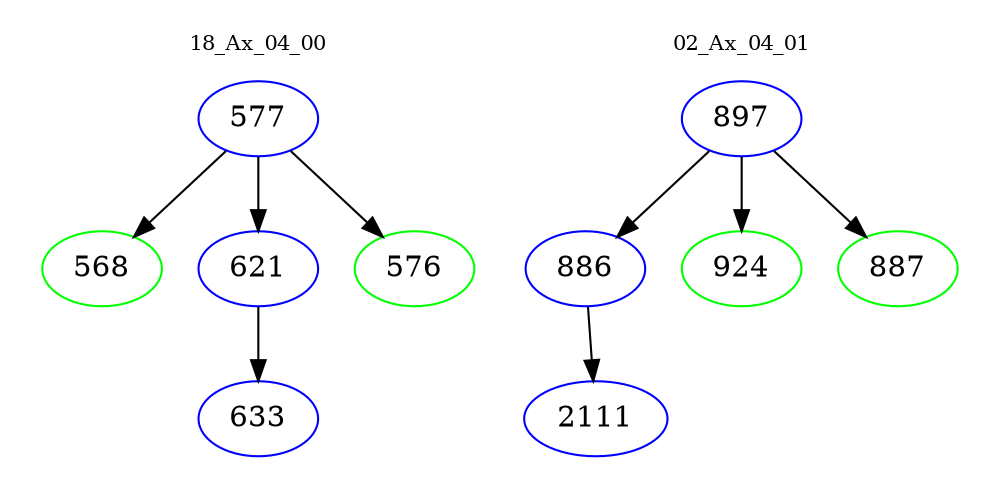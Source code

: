 digraph{
subgraph cluster_0 {
color = white
label = "18_Ax_04_00";
fontsize=10;
T0_577 [label="577", color="blue"]
T0_577 -> T0_568 [color="black"]
T0_568 [label="568", color="green"]
T0_577 -> T0_621 [color="black"]
T0_621 [label="621", color="blue"]
T0_621 -> T0_633 [color="black"]
T0_633 [label="633", color="blue"]
T0_577 -> T0_576 [color="black"]
T0_576 [label="576", color="green"]
}
subgraph cluster_1 {
color = white
label = "02_Ax_04_01";
fontsize=10;
T1_897 [label="897", color="blue"]
T1_897 -> T1_886 [color="black"]
T1_886 [label="886", color="blue"]
T1_886 -> T1_2111 [color="black"]
T1_2111 [label="2111", color="blue"]
T1_897 -> T1_924 [color="black"]
T1_924 [label="924", color="green"]
T1_897 -> T1_887 [color="black"]
T1_887 [label="887", color="green"]
}
}
